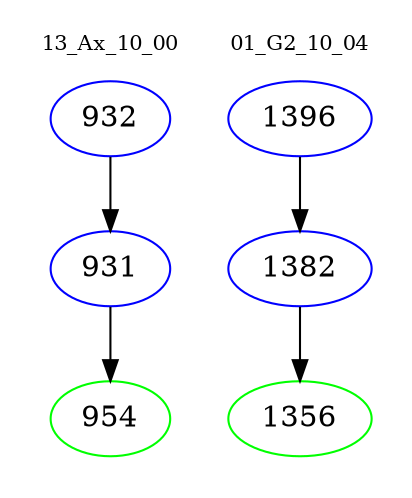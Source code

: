 digraph{
subgraph cluster_0 {
color = white
label = "13_Ax_10_00";
fontsize=10;
T0_932 [label="932", color="blue"]
T0_932 -> T0_931 [color="black"]
T0_931 [label="931", color="blue"]
T0_931 -> T0_954 [color="black"]
T0_954 [label="954", color="green"]
}
subgraph cluster_1 {
color = white
label = "01_G2_10_04";
fontsize=10;
T1_1396 [label="1396", color="blue"]
T1_1396 -> T1_1382 [color="black"]
T1_1382 [label="1382", color="blue"]
T1_1382 -> T1_1356 [color="black"]
T1_1356 [label="1356", color="green"]
}
}
